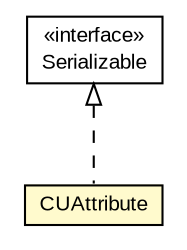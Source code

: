 #!/usr/local/bin/dot
#
# Class diagram 
# Generated by UMLGraph version 5.3 (http://www.umlgraph.org/)
#

digraph G {
	edge [fontname="arial",fontsize=10,labelfontname="arial",labelfontsize=10];
	node [fontname="arial",fontsize=10,shape=plaintext];
	nodesep=0.25;
	ranksep=0.5;
	// context.arch.logging.hibernate.CUAttribute
	c164597 [label=<<table title="context.arch.logging.hibernate.CUAttribute" border="0" cellborder="1" cellspacing="0" cellpadding="2" port="p" bgcolor="lemonChiffon" href="./CUAttribute.html">
		<tr><td><table border="0" cellspacing="0" cellpadding="1">
<tr><td align="center" balign="center"> CUAttribute </td></tr>
		</table></td></tr>
		</table>>, fontname="arial", fontcolor="black", fontsize=10.0];
	//context.arch.logging.hibernate.CUAttribute implements java.io.Serializable
	c164603:p -> c164597:p [dir=back,arrowtail=empty,style=dashed];
	// java.io.Serializable
	c164603 [label=<<table title="java.io.Serializable" border="0" cellborder="1" cellspacing="0" cellpadding="2" port="p" href="http://java.sun.com/j2se/1.4.2/docs/api/java/io/Serializable.html">
		<tr><td><table border="0" cellspacing="0" cellpadding="1">
<tr><td align="center" balign="center"> &#171;interface&#187; </td></tr>
<tr><td align="center" balign="center"> Serializable </td></tr>
		</table></td></tr>
		</table>>, fontname="arial", fontcolor="black", fontsize=10.0];
}

